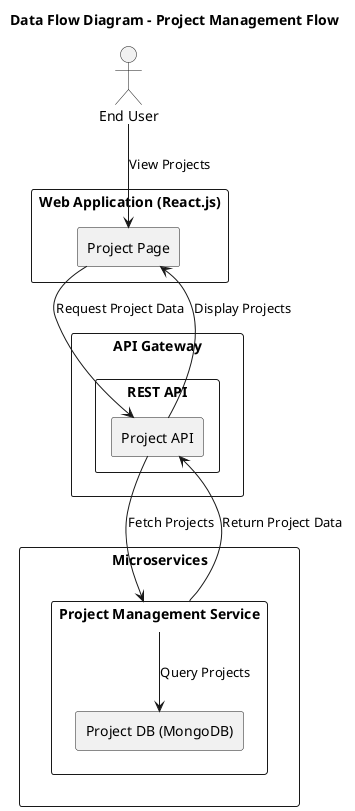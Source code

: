 @startuml project-management-flow-diagram
title Data Flow Diagram - Project Management Flow

actor "End User" as User

rectangle "Web Application (React.js)" {
    rectangle "Project Page"
}

rectangle "API Gateway" {
    rectangle "REST API" {
        rectangle "Project API"
    }
}

rectangle "Microservices" {
    rectangle "Project Management Service" {
        rectangle "Project DB (MongoDB)"
    }
}

User --> "Project Page" : View Projects
"Project Page" --> "Project API" : Request Project Data
"Project API" --> "Project Management Service" : Fetch Projects
"Project Management Service" --> "Project DB (MongoDB)" : Query Projects
"Project Management Service" --> "Project API" : Return Project Data
"Project API" --> "Project Page" : Display Projects

@enduml